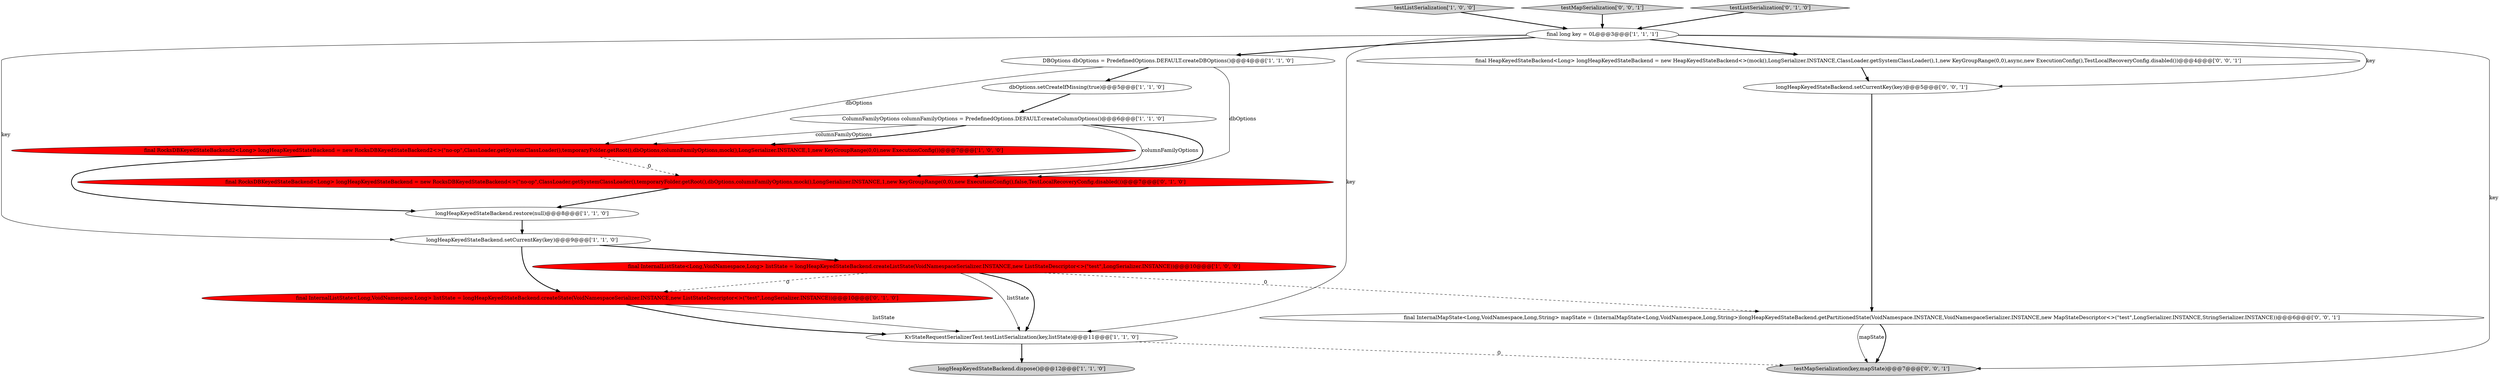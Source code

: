 digraph {
3 [style = filled, label = "dbOptions.setCreateIfMissing(true)@@@5@@@['1', '1', '0']", fillcolor = white, shape = ellipse image = "AAA0AAABBB1BBB"];
4 [style = filled, label = "testListSerialization['1', '0', '0']", fillcolor = lightgray, shape = diamond image = "AAA0AAABBB1BBB"];
11 [style = filled, label = "final InternalListState<Long,VoidNamespace,Long> listState = longHeapKeyedStateBackend.createState(VoidNamespaceSerializer.INSTANCE,new ListStateDescriptor<>(\"test\",LongSerializer.INSTANCE))@@@10@@@['0', '1', '0']", fillcolor = red, shape = ellipse image = "AAA1AAABBB2BBB"];
12 [style = filled, label = "final RocksDBKeyedStateBackend<Long> longHeapKeyedStateBackend = new RocksDBKeyedStateBackend<>(\"no-op\",ClassLoader.getSystemClassLoader(),temporaryFolder.getRoot(),dbOptions,columnFamilyOptions,mock(),LongSerializer.INSTANCE,1,new KeyGroupRange(0,0),new ExecutionConfig(),false,TestLocalRecoveryConfig.disabled())@@@7@@@['0', '1', '0']", fillcolor = red, shape = ellipse image = "AAA1AAABBB2BBB"];
17 [style = filled, label = "final HeapKeyedStateBackend<Long> longHeapKeyedStateBackend = new HeapKeyedStateBackend<>(mock(),LongSerializer.INSTANCE,ClassLoader.getSystemClassLoader(),1,new KeyGroupRange(0,0),async,new ExecutionConfig(),TestLocalRecoveryConfig.disabled())@@@4@@@['0', '0', '1']", fillcolor = white, shape = ellipse image = "AAA0AAABBB3BBB"];
18 [style = filled, label = "testMapSerialization['0', '0', '1']", fillcolor = lightgray, shape = diamond image = "AAA0AAABBB3BBB"];
8 [style = filled, label = "KvStateRequestSerializerTest.testListSerialization(key,listState)@@@11@@@['1', '1', '0']", fillcolor = white, shape = ellipse image = "AAA0AAABBB1BBB"];
0 [style = filled, label = "longHeapKeyedStateBackend.restore(null)@@@8@@@['1', '1', '0']", fillcolor = white, shape = ellipse image = "AAA0AAABBB1BBB"];
2 [style = filled, label = "DBOptions dbOptions = PredefinedOptions.DEFAULT.createDBOptions()@@@4@@@['1', '1', '0']", fillcolor = white, shape = ellipse image = "AAA0AAABBB1BBB"];
6 [style = filled, label = "longHeapKeyedStateBackend.dispose()@@@12@@@['1', '1', '0']", fillcolor = lightgray, shape = ellipse image = "AAA0AAABBB1BBB"];
14 [style = filled, label = "testMapSerialization(key,mapState)@@@7@@@['0', '0', '1']", fillcolor = lightgray, shape = ellipse image = "AAA0AAABBB3BBB"];
16 [style = filled, label = "final InternalMapState<Long,VoidNamespace,Long,String> mapState = (InternalMapState<Long,VoidNamespace,Long,String>)longHeapKeyedStateBackend.getPartitionedState(VoidNamespace.INSTANCE,VoidNamespaceSerializer.INSTANCE,new MapStateDescriptor<>(\"test\",LongSerializer.INSTANCE,StringSerializer.INSTANCE))@@@6@@@['0', '0', '1']", fillcolor = white, shape = ellipse image = "AAA0AAABBB3BBB"];
9 [style = filled, label = "longHeapKeyedStateBackend.setCurrentKey(key)@@@9@@@['1', '1', '0']", fillcolor = white, shape = ellipse image = "AAA0AAABBB1BBB"];
1 [style = filled, label = "final long key = 0L@@@3@@@['1', '1', '1']", fillcolor = white, shape = ellipse image = "AAA0AAABBB1BBB"];
10 [style = filled, label = "final InternalListState<Long,VoidNamespace,Long> listState = longHeapKeyedStateBackend.createListState(VoidNamespaceSerializer.INSTANCE,new ListStateDescriptor<>(\"test\",LongSerializer.INSTANCE))@@@10@@@['1', '0', '0']", fillcolor = red, shape = ellipse image = "AAA1AAABBB1BBB"];
13 [style = filled, label = "testListSerialization['0', '1', '0']", fillcolor = lightgray, shape = diamond image = "AAA0AAABBB2BBB"];
5 [style = filled, label = "final RocksDBKeyedStateBackend2<Long> longHeapKeyedStateBackend = new RocksDBKeyedStateBackend2<>(\"no-op\",ClassLoader.getSystemClassLoader(),temporaryFolder.getRoot(),dbOptions,columnFamilyOptions,mock(),LongSerializer.INSTANCE,1,new KeyGroupRange(0,0),new ExecutionConfig())@@@7@@@['1', '0', '0']", fillcolor = red, shape = ellipse image = "AAA1AAABBB1BBB"];
7 [style = filled, label = "ColumnFamilyOptions columnFamilyOptions = PredefinedOptions.DEFAULT.createColumnOptions()@@@6@@@['1', '1', '0']", fillcolor = white, shape = ellipse image = "AAA0AAABBB1BBB"];
15 [style = filled, label = "longHeapKeyedStateBackend.setCurrentKey(key)@@@5@@@['0', '0', '1']", fillcolor = white, shape = ellipse image = "AAA0AAABBB3BBB"];
7->12 [style = solid, label="columnFamilyOptions"];
0->9 [style = bold, label=""];
5->12 [style = dashed, label="0"];
10->8 [style = solid, label="listState"];
9->11 [style = bold, label=""];
7->12 [style = bold, label=""];
2->3 [style = bold, label=""];
1->15 [style = solid, label="key"];
8->6 [style = bold, label=""];
9->10 [style = bold, label=""];
8->14 [style = dashed, label="0"];
1->14 [style = solid, label="key"];
15->16 [style = bold, label=""];
1->8 [style = solid, label="key"];
12->0 [style = bold, label=""];
13->1 [style = bold, label=""];
1->17 [style = bold, label=""];
7->5 [style = solid, label="columnFamilyOptions"];
10->11 [style = dashed, label="0"];
7->5 [style = bold, label=""];
2->12 [style = solid, label="dbOptions"];
1->9 [style = solid, label="key"];
11->8 [style = solid, label="listState"];
10->8 [style = bold, label=""];
5->0 [style = bold, label=""];
3->7 [style = bold, label=""];
18->1 [style = bold, label=""];
2->5 [style = solid, label="dbOptions"];
17->15 [style = bold, label=""];
16->14 [style = solid, label="mapState"];
11->8 [style = bold, label=""];
16->14 [style = bold, label=""];
1->2 [style = bold, label=""];
4->1 [style = bold, label=""];
10->16 [style = dashed, label="0"];
}
